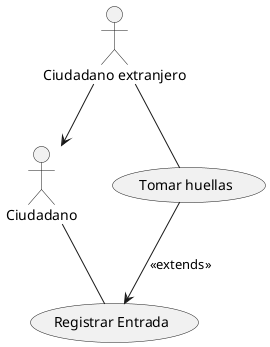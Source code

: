 @startuml

Actor Ciudadano as C
Actor "Ciudadano extranjero" as CE

usecase "Registrar Entrada" as RE
usecase "Tomar huellas" as TH

C -- RE
CE -- TH
CE --> C
TH --> RE : <<extends>>

@enduml